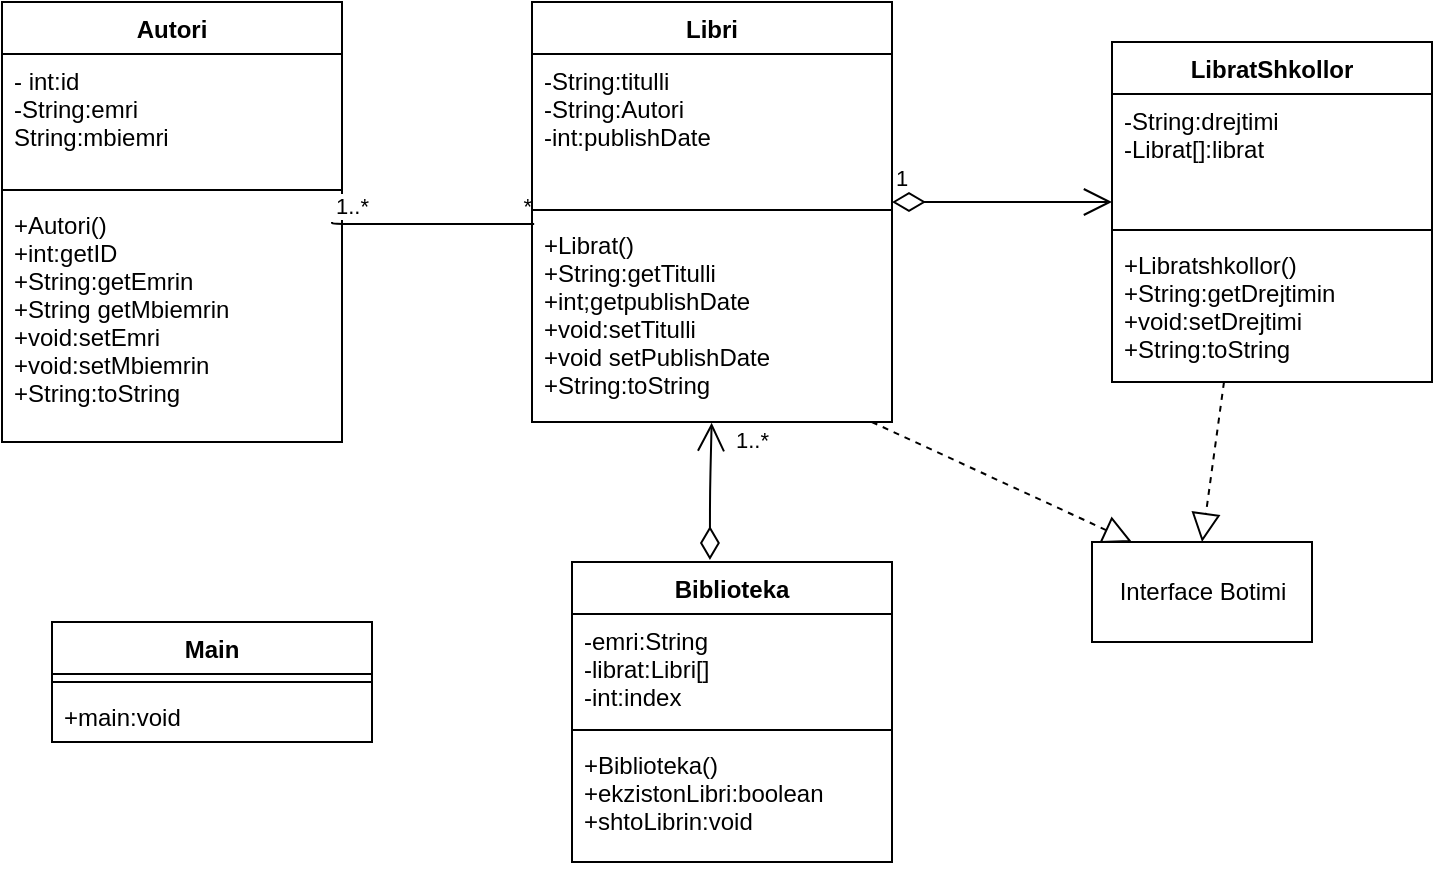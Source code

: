 <mxfile version="14.1.8" type="device"><diagram id="C5RBs43oDa-KdzZeNtuy" name="Page-1"><mxGraphModel dx="868" dy="460" grid="1" gridSize="10" guides="1" tooltips="1" connect="1" arrows="1" fold="1" page="1" pageScale="1" pageWidth="827" pageHeight="1169" math="0" shadow="0"><root><mxCell id="WIyWlLk6GJQsqaUBKTNV-0"/><mxCell id="WIyWlLk6GJQsqaUBKTNV-1" parent="WIyWlLk6GJQsqaUBKTNV-0"/><mxCell id="X57u6fFyDRJAxqbT5dZE-1" value="Autori" style="swimlane;fontStyle=1;align=center;verticalAlign=top;childLayout=stackLayout;horizontal=1;startSize=26;horizontalStack=0;resizeParent=1;resizeParentMax=0;resizeLast=0;collapsible=1;marginBottom=0;" parent="WIyWlLk6GJQsqaUBKTNV-1" vertex="1"><mxGeometry x="45" y="90" width="170" height="220" as="geometry"/></mxCell><mxCell id="X57u6fFyDRJAxqbT5dZE-2" value="- int:id&#10;-String:emri&#10;String:mbiemri" style="text;strokeColor=none;fillColor=none;align=left;verticalAlign=top;spacingLeft=4;spacingRight=4;overflow=hidden;rotatable=0;points=[[0,0.5],[1,0.5]];portConstraint=eastwest;" parent="X57u6fFyDRJAxqbT5dZE-1" vertex="1"><mxGeometry y="26" width="170" height="64" as="geometry"/></mxCell><mxCell id="X57u6fFyDRJAxqbT5dZE-3" value="" style="line;strokeWidth=1;fillColor=none;align=left;verticalAlign=middle;spacingTop=-1;spacingLeft=3;spacingRight=3;rotatable=0;labelPosition=right;points=[];portConstraint=eastwest;" parent="X57u6fFyDRJAxqbT5dZE-1" vertex="1"><mxGeometry y="90" width="170" height="8" as="geometry"/></mxCell><mxCell id="wUUOBxDp6SUhYIWFkyJO-12" value="" style="endArrow=none;html=1;edgeStyle=orthogonalEdgeStyle;entryX=0.006;entryY=0.029;entryDx=0;entryDy=0;entryPerimeter=0;" parent="X57u6fFyDRJAxqbT5dZE-1" target="X57u6fFyDRJAxqbT5dZE-8" edge="1"><mxGeometry relative="1" as="geometry"><mxPoint x="165" y="110" as="sourcePoint"/><mxPoint x="325" y="110" as="targetPoint"/><Array as="points"><mxPoint x="165" y="111"/></Array></mxGeometry></mxCell><mxCell id="wUUOBxDp6SUhYIWFkyJO-13" value="1..*" style="edgeLabel;resizable=0;html=1;align=left;verticalAlign=bottom;" parent="wUUOBxDp6SUhYIWFkyJO-12" connectable="0" vertex="1"><mxGeometry x="-1" relative="1" as="geometry"/></mxCell><mxCell id="wUUOBxDp6SUhYIWFkyJO-14" value="*" style="edgeLabel;resizable=0;html=1;align=right;verticalAlign=bottom;" parent="wUUOBxDp6SUhYIWFkyJO-12" connectable="0" vertex="1"><mxGeometry x="1" relative="1" as="geometry"/></mxCell><mxCell id="X57u6fFyDRJAxqbT5dZE-4" value="+Autori()&#10;+int:getID&#10;+String:getEmrin&#10;+String getMbiemrin&#10;+void:setEmri&#10;+void:setMbiemrin&#10;+String:toString&#10;" style="text;strokeColor=none;fillColor=none;align=left;verticalAlign=top;spacingLeft=4;spacingRight=4;overflow=hidden;rotatable=0;points=[[0,0.5],[1,0.5]];portConstraint=eastwest;" parent="X57u6fFyDRJAxqbT5dZE-1" vertex="1"><mxGeometry y="98" width="170" height="122" as="geometry"/></mxCell><mxCell id="X57u6fFyDRJAxqbT5dZE-5" value="Libri" style="swimlane;fontStyle=1;align=center;verticalAlign=top;childLayout=stackLayout;horizontal=1;startSize=26;horizontalStack=0;resizeParent=1;resizeParentMax=0;resizeLast=0;collapsible=1;marginBottom=0;" parent="WIyWlLk6GJQsqaUBKTNV-1" vertex="1"><mxGeometry x="310" y="90" width="180" height="210" as="geometry"/></mxCell><mxCell id="X57u6fFyDRJAxqbT5dZE-6" value="-String:titulli&#10;-String:Autori&#10;-int:publishDate" style="text;strokeColor=none;fillColor=none;align=left;verticalAlign=top;spacingLeft=4;spacingRight=4;overflow=hidden;rotatable=0;points=[[0,0.5],[1,0.5]];portConstraint=eastwest;" parent="X57u6fFyDRJAxqbT5dZE-5" vertex="1"><mxGeometry y="26" width="180" height="74" as="geometry"/></mxCell><mxCell id="X57u6fFyDRJAxqbT5dZE-7" value="" style="line;strokeWidth=1;fillColor=none;align=left;verticalAlign=middle;spacingTop=-1;spacingLeft=3;spacingRight=3;rotatable=0;labelPosition=right;points=[];portConstraint=eastwest;" parent="X57u6fFyDRJAxqbT5dZE-5" vertex="1"><mxGeometry y="100" width="180" height="8" as="geometry"/></mxCell><mxCell id="X57u6fFyDRJAxqbT5dZE-8" value="+Librat()&#10;+String:getTitulli&#10;+int;getpublishDate&#10;+void:setTitulli&#10;+void setPublishDate&#10;+String:toString" style="text;strokeColor=none;fillColor=none;align=left;verticalAlign=top;spacingLeft=4;spacingRight=4;overflow=hidden;rotatable=0;points=[[0,0.5],[1,0.5]];portConstraint=eastwest;" parent="X57u6fFyDRJAxqbT5dZE-5" vertex="1"><mxGeometry y="108" width="180" height="102" as="geometry"/></mxCell><mxCell id="X57u6fFyDRJAxqbT5dZE-9" value="LibratShkollor" style="swimlane;fontStyle=1;align=center;verticalAlign=top;childLayout=stackLayout;horizontal=1;startSize=26;horizontalStack=0;resizeParent=1;resizeParentMax=0;resizeLast=0;collapsible=1;marginBottom=0;" parent="WIyWlLk6GJQsqaUBKTNV-1" vertex="1"><mxGeometry x="600" y="110" width="160" height="170" as="geometry"/></mxCell><mxCell id="X57u6fFyDRJAxqbT5dZE-10" value="-String:drejtimi&#10;-Librat[]:librat&#10;" style="text;strokeColor=none;fillColor=none;align=left;verticalAlign=top;spacingLeft=4;spacingRight=4;overflow=hidden;rotatable=0;points=[[0,0.5],[1,0.5]];portConstraint=eastwest;" parent="X57u6fFyDRJAxqbT5dZE-9" vertex="1"><mxGeometry y="26" width="160" height="64" as="geometry"/></mxCell><mxCell id="X57u6fFyDRJAxqbT5dZE-11" value="" style="line;strokeWidth=1;fillColor=none;align=left;verticalAlign=middle;spacingTop=-1;spacingLeft=3;spacingRight=3;rotatable=0;labelPosition=right;points=[];portConstraint=eastwest;" parent="X57u6fFyDRJAxqbT5dZE-9" vertex="1"><mxGeometry y="90" width="160" height="8" as="geometry"/></mxCell><mxCell id="X57u6fFyDRJAxqbT5dZE-12" value="+Libratshkollor()&#10;+String:getDrejtimin&#10;+void:setDrejtimi&#10;+String:toString" style="text;strokeColor=none;fillColor=none;align=left;verticalAlign=top;spacingLeft=4;spacingRight=4;overflow=hidden;rotatable=0;points=[[0,0.5],[1,0.5]];portConstraint=eastwest;" parent="X57u6fFyDRJAxqbT5dZE-9" vertex="1"><mxGeometry y="98" width="160" height="72" as="geometry"/></mxCell><mxCell id="wUUOBxDp6SUhYIWFkyJO-0" value="Biblioteka" style="swimlane;fontStyle=1;align=center;verticalAlign=top;childLayout=stackLayout;horizontal=1;startSize=26;horizontalStack=0;resizeParent=1;resizeParentMax=0;resizeLast=0;collapsible=1;marginBottom=0;" parent="WIyWlLk6GJQsqaUBKTNV-1" vertex="1"><mxGeometry x="330" y="370" width="160" height="150" as="geometry"/></mxCell><mxCell id="wUUOBxDp6SUhYIWFkyJO-1" value="-emri:String&#10;-librat:Libri[]&#10;-int:index&#10;" style="text;strokeColor=none;fillColor=none;align=left;verticalAlign=top;spacingLeft=4;spacingRight=4;overflow=hidden;rotatable=0;points=[[0,0.5],[1,0.5]];portConstraint=eastwest;" parent="wUUOBxDp6SUhYIWFkyJO-0" vertex="1"><mxGeometry y="26" width="160" height="54" as="geometry"/></mxCell><mxCell id="wUUOBxDp6SUhYIWFkyJO-2" value="" style="line;strokeWidth=1;fillColor=none;align=left;verticalAlign=middle;spacingTop=-1;spacingLeft=3;spacingRight=3;rotatable=0;labelPosition=right;points=[];portConstraint=eastwest;" parent="wUUOBxDp6SUhYIWFkyJO-0" vertex="1"><mxGeometry y="80" width="160" height="8" as="geometry"/></mxCell><mxCell id="wUUOBxDp6SUhYIWFkyJO-3" value="+Biblioteka()&#10;+ekzistonLibri:boolean&#10;+shtoLibrin:void&#10;" style="text;strokeColor=none;fillColor=none;align=left;verticalAlign=top;spacingLeft=4;spacingRight=4;overflow=hidden;rotatable=0;points=[[0,0.5],[1,0.5]];portConstraint=eastwest;" parent="wUUOBxDp6SUhYIWFkyJO-0" vertex="1"><mxGeometry y="88" width="160" height="62" as="geometry"/></mxCell><mxCell id="wUUOBxDp6SUhYIWFkyJO-4" value="Main" style="swimlane;fontStyle=1;align=center;verticalAlign=top;childLayout=stackLayout;horizontal=1;startSize=26;horizontalStack=0;resizeParent=1;resizeParentMax=0;resizeLast=0;collapsible=1;marginBottom=0;" parent="WIyWlLk6GJQsqaUBKTNV-1" vertex="1"><mxGeometry x="70" y="400" width="160" height="60" as="geometry"/></mxCell><mxCell id="wUUOBxDp6SUhYIWFkyJO-6" value="" style="line;strokeWidth=1;fillColor=none;align=left;verticalAlign=middle;spacingTop=-1;spacingLeft=3;spacingRight=3;rotatable=0;labelPosition=right;points=[];portConstraint=eastwest;" parent="wUUOBxDp6SUhYIWFkyJO-4" vertex="1"><mxGeometry y="26" width="160" height="8" as="geometry"/></mxCell><mxCell id="wUUOBxDp6SUhYIWFkyJO-7" value="+main:void" style="text;strokeColor=none;fillColor=none;align=left;verticalAlign=top;spacingLeft=4;spacingRight=4;overflow=hidden;rotatable=0;points=[[0,0.5],[1,0.5]];portConstraint=eastwest;" parent="wUUOBxDp6SUhYIWFkyJO-4" vertex="1"><mxGeometry y="34" width="160" height="26" as="geometry"/></mxCell><mxCell id="wUUOBxDp6SUhYIWFkyJO-8" value="Interface Botimi&lt;br&gt;" style="html=1;" parent="WIyWlLk6GJQsqaUBKTNV-1" vertex="1"><mxGeometry x="590" y="360" width="110" height="50" as="geometry"/></mxCell><mxCell id="wUUOBxDp6SUhYIWFkyJO-15" value="1" style="endArrow=open;html=1;endSize=12;startArrow=diamondThin;startSize=14;startFill=0;edgeStyle=orthogonalEdgeStyle;align=left;verticalAlign=bottom;" parent="WIyWlLk6GJQsqaUBKTNV-1" edge="1"><mxGeometry x="-1" y="3" relative="1" as="geometry"><mxPoint x="490" y="190" as="sourcePoint"/><mxPoint x="600" y="190" as="targetPoint"/></mxGeometry></mxCell><mxCell id="ZjXckyYtwe9PRyYF8os_-0" value="1..*" style="endArrow=open;html=1;endSize=12;startArrow=diamondThin;startSize=14;startFill=0;edgeStyle=orthogonalEdgeStyle;align=left;verticalAlign=bottom;exitX=0.431;exitY=-0.007;exitDx=0;exitDy=0;exitPerimeter=0;entryX=0.499;entryY=1.004;entryDx=0;entryDy=0;entryPerimeter=0;" edge="1" parent="WIyWlLk6GJQsqaUBKTNV-1" source="wUUOBxDp6SUhYIWFkyJO-0" target="X57u6fFyDRJAxqbT5dZE-8"><mxGeometry x="0.491" y="-10" relative="1" as="geometry"><mxPoint x="330" y="330" as="sourcePoint"/><mxPoint x="490" y="330" as="targetPoint"/><Array as="points"><mxPoint x="399" y="335"/><mxPoint x="400" y="335"/></Array><mxPoint as="offset"/></mxGeometry></mxCell><mxCell id="ZjXckyYtwe9PRyYF8os_-1" value="" style="endArrow=block;dashed=1;endFill=0;endSize=12;html=1;entryX=0.5;entryY=0;entryDx=0;entryDy=0;exitX=0.35;exitY=1;exitDx=0;exitDy=0;exitPerimeter=0;" edge="1" parent="WIyWlLk6GJQsqaUBKTNV-1" source="X57u6fFyDRJAxqbT5dZE-12" target="wUUOBxDp6SUhYIWFkyJO-8"><mxGeometry width="160" relative="1" as="geometry"><mxPoint x="590" y="320" as="sourcePoint"/><mxPoint x="750" y="320" as="targetPoint"/><Array as="points"/></mxGeometry></mxCell><mxCell id="ZjXckyYtwe9PRyYF8os_-2" value="" style="endArrow=block;dashed=1;endFill=0;endSize=12;html=1;exitX=0.944;exitY=1;exitDx=0;exitDy=0;exitPerimeter=0;" edge="1" parent="WIyWlLk6GJQsqaUBKTNV-1" source="X57u6fFyDRJAxqbT5dZE-8"><mxGeometry width="160" relative="1" as="geometry"><mxPoint x="590" y="360" as="sourcePoint"/><mxPoint x="610" y="360" as="targetPoint"/></mxGeometry></mxCell></root></mxGraphModel></diagram></mxfile>